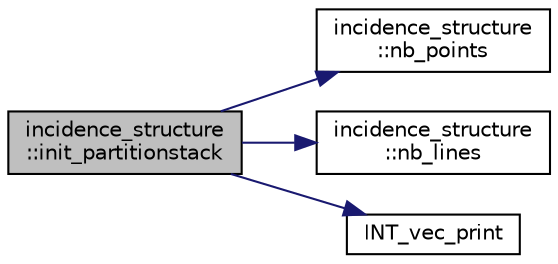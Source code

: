 digraph "incidence_structure::init_partitionstack"
{
  edge [fontname="Helvetica",fontsize="10",labelfontname="Helvetica",labelfontsize="10"];
  node [fontname="Helvetica",fontsize="10",shape=record];
  rankdir="LR";
  Node5230 [label="incidence_structure\l::init_partitionstack",height=0.2,width=0.4,color="black", fillcolor="grey75", style="filled", fontcolor="black"];
  Node5230 -> Node5231 [color="midnightblue",fontsize="10",style="solid",fontname="Helvetica"];
  Node5231 [label="incidence_structure\l::nb_points",height=0.2,width=0.4,color="black", fillcolor="white", style="filled",URL="$da/d8a/classincidence__structure.html#aff5f6bfdc7470e73082ee6faacf0af64"];
  Node5230 -> Node5232 [color="midnightblue",fontsize="10",style="solid",fontname="Helvetica"];
  Node5232 [label="incidence_structure\l::nb_lines",height=0.2,width=0.4,color="black", fillcolor="white", style="filled",URL="$da/d8a/classincidence__structure.html#a9ffac61340b2a03f31f1cc366d5a7b79"];
  Node5230 -> Node5233 [color="midnightblue",fontsize="10",style="solid",fontname="Helvetica"];
  Node5233 [label="INT_vec_print",height=0.2,width=0.4,color="black", fillcolor="white", style="filled",URL="$df/dbf/sajeeb_8_c.html#a79a5901af0b47dd0d694109543c027fe"];
}
